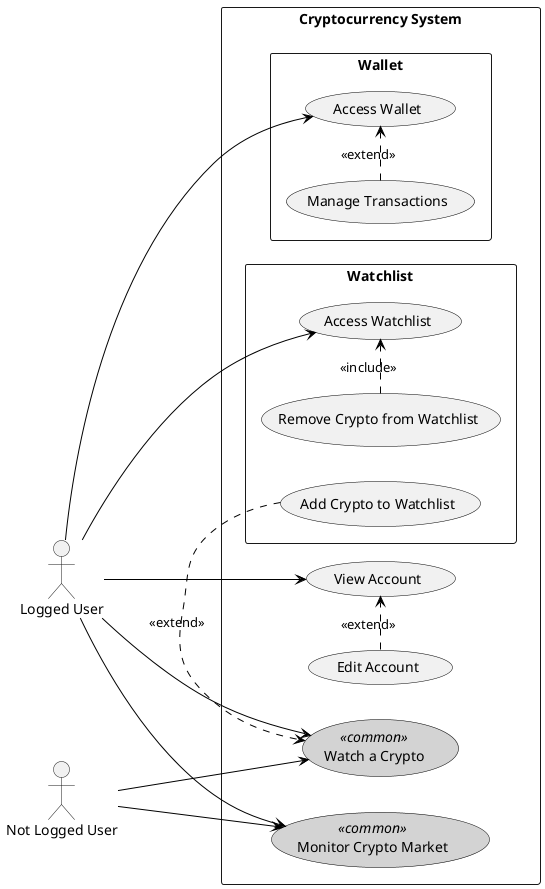 @startuml Cryptocurrency System Use Cases

left to right direction
skinparam usecase {
  BackgroundColor<<common>> LightGray
  BorderColor Black
  ArrowColor Black
}

' Actors
actor "Logged User" as LoggedUser
actor "Not Logged User" as NotLoggedUser

' Common use cases accessible to both user types
rectangle "Cryptocurrency System" {
  usecase "Monitor Crypto Market" as UC6 <<common>>
  usecase "Watch a Crypto" as UC7 <<common>>
  
  ' Use cases only for logged users
  usecase "View Account" as UC4
  usecase "Edit Account" as UC5
  
  ' Wallet package
  rectangle "Wallet" {
    usecase "Access Wallet" as UC8
    usecase "Manage Transactions" as UC9
    
    ' Internal relationship
    UC9 .> UC8 : <<extend>>
  }
  
  ' Watchlist package
  rectangle "Watchlist" {
    usecase "Access Watchlist" as UC10
    usecase "Add Crypto to Watchlist" as UC11
    usecase "Remove Crypto from Watchlist" as UC12
    
    ' Internal relationships
    UC12 .> UC10 : <<include>>
  }
  
  ' Cross-package relationships
  UC5 .> UC4 : <<extend>>
  UC11 .> UC7 : <<extend>>
}

' Actor relationships
LoggedUser --> UC4
LoggedUser --> UC8
LoggedUser --> UC10
LoggedUser --> UC7

NotLoggedUser --> UC6
NotLoggedUser --> UC7

LoggedUser --> UC6

@enduml